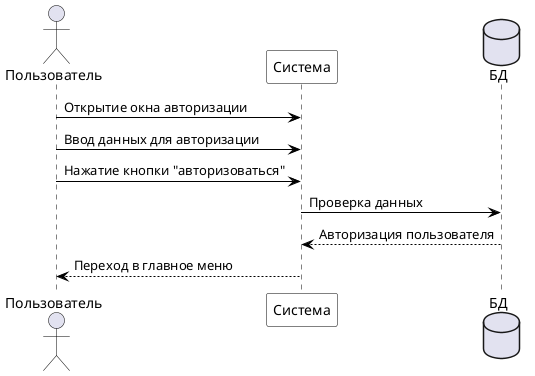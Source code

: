 @startuml
skinparam sequence {
    ArrowColor Black
    ActorBorderColor Black
    LifeLineBorderColor Black
    LifeLineBackgroundColor White
    ParticipantBorderColor Black
    ParticipantBackgroundColor White
    ParticipantFontColor Black
}

actor Пользователь
participant "Система" as System
database "БД" as DB

Пользователь -> System: Открытие окна авторизации
Пользователь -> System: Ввод данных для авторизации
Пользователь -> System: Нажатие кнопки "авторизоваться"
System -> DB: Проверка данных
DB --> System: Авторизация пользователя
System --> Пользователь: Переход в главное меню

@enduml

